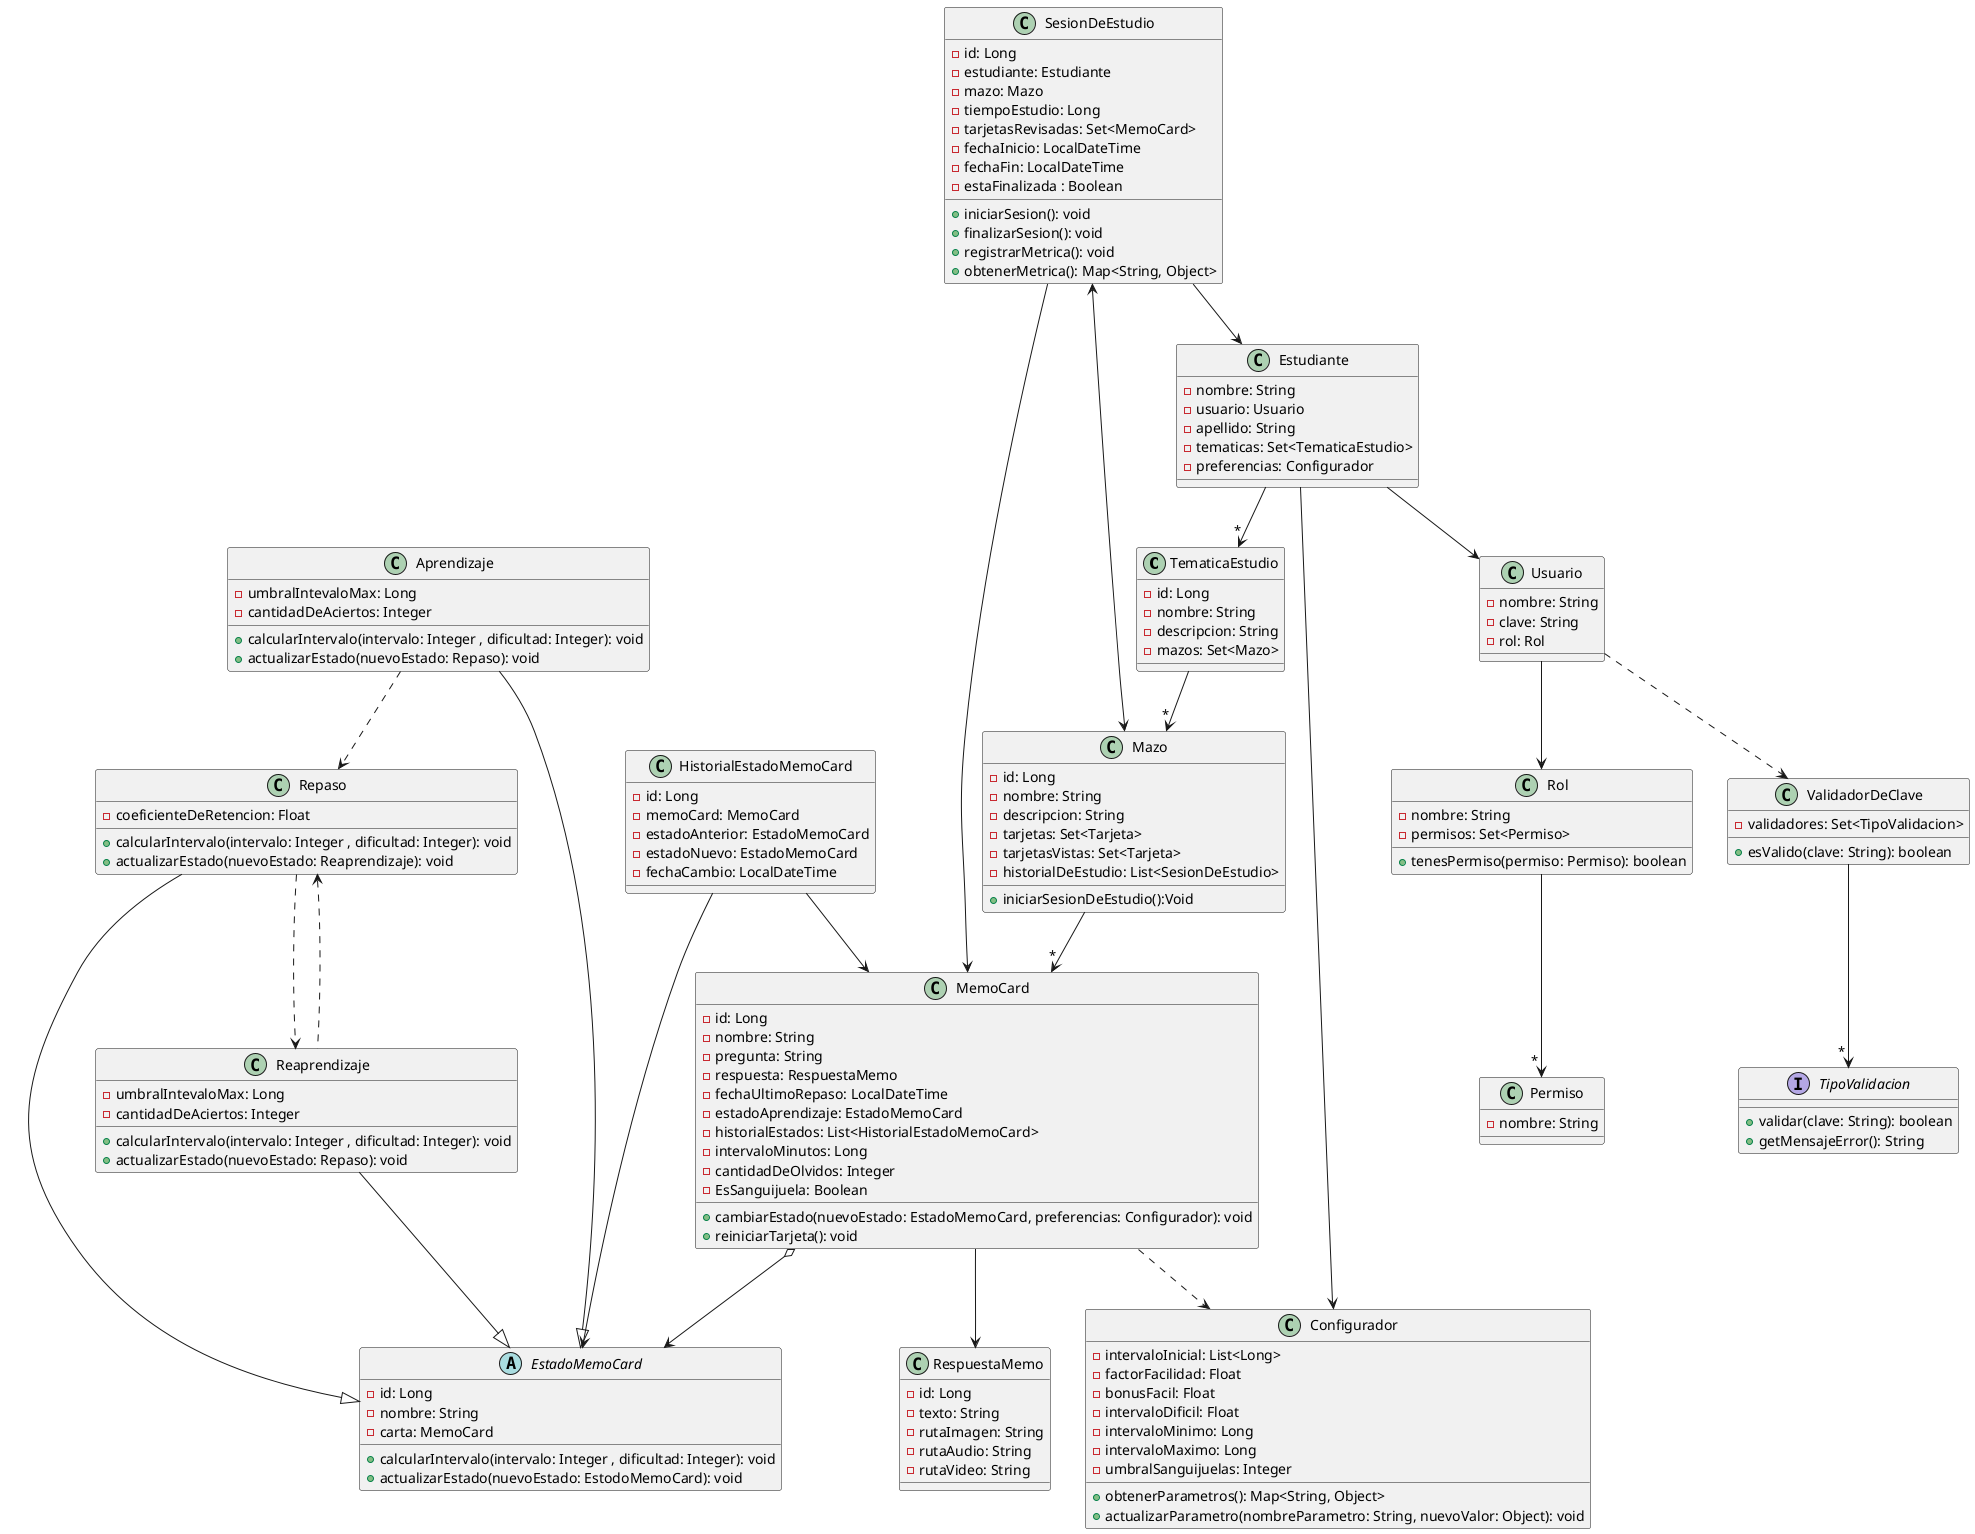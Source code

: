 @startuml
'https://plantuml.com/sequence-diagram



class TematicaEstudio {
'-------ATRIBUTOS----------
 - id: Long
 - nombre: String
 - descripcion: String
 - mazos: Set<Mazo>

 '-------METODOS----------
}

TematicaEstudio -->"*"Mazo
'TematicaEstudio -->Estudiante



' -----------------------------------------

class Mazo {
'-------ATRIBUTOS----------
 - id: Long
 - nombre: String
 - descripcion: String
 - tarjetas: Set<Tarjeta>
 - tarjetasVistas: Set<Tarjeta>
 - historialDeEstudio: List<SesionDeEstudio>

 '-------METODOS----------
+iniciarSesionDeEstudio():Void
}

Mazo -->"*"MemoCard

' -----------------------------------------

class MemoCard {
'-------ATRIBUTOS----------
 - id: Long
 - nombre: String
 - pregunta: String
 - respuesta: RespuestaMemo
 - fechaUltimoRepaso: LocalDateTime
 - estadoAprendizaje: EstadoMemoCard
 - historialEstados: List<HistorialEstadoMemoCard>
 - intervaloMinutos: Long
 - cantidadDeOlvidos: Integer
 - EsSanguijuela: Boolean

 '-------METODOS----------
 + cambiarEstado(nuevoEstado: EstadoMemoCard, preferencias: Configurador): void
 + reiniciarTarjeta(): void

}

MemoCard --> RespuestaMemo
MemoCard o--> EstadoMemoCard
MemoCard ..> Configurador

' -----------------------------------------


class SesionDeEstudio {
'-------ATRIBUTOS----------
 - id: Long
 - estudiante: Estudiante
 - mazo: Mazo
 - tiempoEstudio: Long
 - tarjetasRevisadas: Set<MemoCard>
 - fechaInicio: LocalDateTime
 - fechaFin: LocalDateTime
 - estaFinalizada : Boolean

'-------METODOS----------
+ iniciarSesion(): void
+ finalizarSesion(): void
+ registrarMetrica(): void
+ obtenerMetrica(): Map<String, Object>
}

' Relación con Estudiante y Mazo
SesionDeEstudio --> Estudiante
SesionDeEstudio <--> Mazo
SesionDeEstudio --> MemoCard

' -----------------------------------------

Class RespuestaMemo {
'-------ATRIBUTOS----------
 - id: Long
 - texto: String
 - rutaImagen: String
 - rutaAudio: String
 - rutaVideo: String
 '-------METODOS-----------
}

' ---------------Patron-State-----------------------

Abstract EstadoMemoCard {
'-------ATRIBUTOS----------
 - id: Long
 - nombre: String
 - carta: MemoCard
 '-------METODOS-----------
+calcularIntervalo(intervalo: Integer , dificultad: Integer): void
+actualizarEstado(nuevoEstado: EstodoMemoCard): void
}

' -----------------------------------------

class Aprendizaje {
'-------ATRIBUTOS----------
 -umbralIntevaloMax: Long
 -cantidadDeAciertos: Integer
'-------METODOS----------
+calcularIntervalo(intervalo: Integer , dificultad: Integer): void
 +actualizarEstado(nuevoEstado: Repaso): void
}
Aprendizaje --|> EstadoMemoCard
Aprendizaje ..> Repaso
' -----------------------------------------

class Repaso {
'-------ATRIBUTOS----------
-coeficienteDeRetencion: Float
'-------METODOS----------
+calcularIntervalo(intervalo: Integer , dificultad: Integer): void
 +actualizarEstado(nuevoEstado: Reaprendizaje): void
}
Repaso --|> EstadoMemoCard
Repaso ..> Reaprendizaje

' -----------------------------------------
class Reaprendizaje {
'-------ATRIBUTOS----------
 -umbralIntevaloMax: Long
 -cantidadDeAciertos: Integer
'-------METODOS----------
+calcularIntervalo(intervalo: Integer , dificultad: Integer): void
 +actualizarEstado(nuevoEstado: Repaso): void
}
Reaprendizaje --|> EstadoMemoCard
Repaso <.. Reaprendizaje
' -----------------------------------------
class HistorialEstadoMemoCard {
'----- ATRIBUTOS ---------
    - id: Long
    - memoCard: MemoCard
    - estadoAnterior: EstadoMemoCard
    - estadoNuevo: EstadoMemoCard
    - fechaCambio: LocalDateTime
}
HistorialEstadoMemoCard --> MemoCard
HistorialEstadoMemoCard --> EstadoMemoCard

' -----------------------------------------

class Configurador {
'-------ATRIBUTOS----------
 - intervaloInicial: List<Long>
 - factorFacilidad: Float
 - bonusFacil: Float
 - intervaloDificil: Float
 - intervaloMinimo: Long
 - intervaloMaximo: Long
 - umbralSanguijuelas: Integer

'-------METODOS----------
 + obtenerParametros(): Map<String, Object>
 + actualizarParametro(nombreParametro: String, nuevoValor: Object): void
}


' -----------------------------------------

class Estudiante {
'-------ATRIBUTOS----------
 - nombre: String
 - usuario: Usuario
 - apellido: String
 - tematicas: Set<TematicaEstudio>
 - preferencias: Configurador
'-------METODOS----------
}
Estudiante --> Usuario
Estudiante -->"*" TematicaEstudio
Estudiante --> Configurador

' -----------------------------------------

class Usuario {
 - nombre: String
 - clave: String
 - rol: Rol
 '+ cambiarClave(clave: String, validador: ValidadorDeClave): void
}


Usuario --> Rol
Usuario ..> ValidadorDeClave


' -----------------------------------------

class Rol {
 - nombre: String
 - permisos: Set<Permiso>
 + tenesPermiso(permiso: Permiso): boolean
}

Rol --> " * "Permiso

' -----------------------------------------

class Permiso {
 - nombre: String
}

' -----------------------------------------

class ValidadorDeClave {
 - validadores: Set<TipoValidacion>
 + esValido(clave: String): boolean
}

ValidadorDeClave --> " * " TipoValidacion

' -----------------------------------------

interface TipoValidacion {
 + validar(clave: String): boolean
 + getMensajeError(): String
}




@enduml
